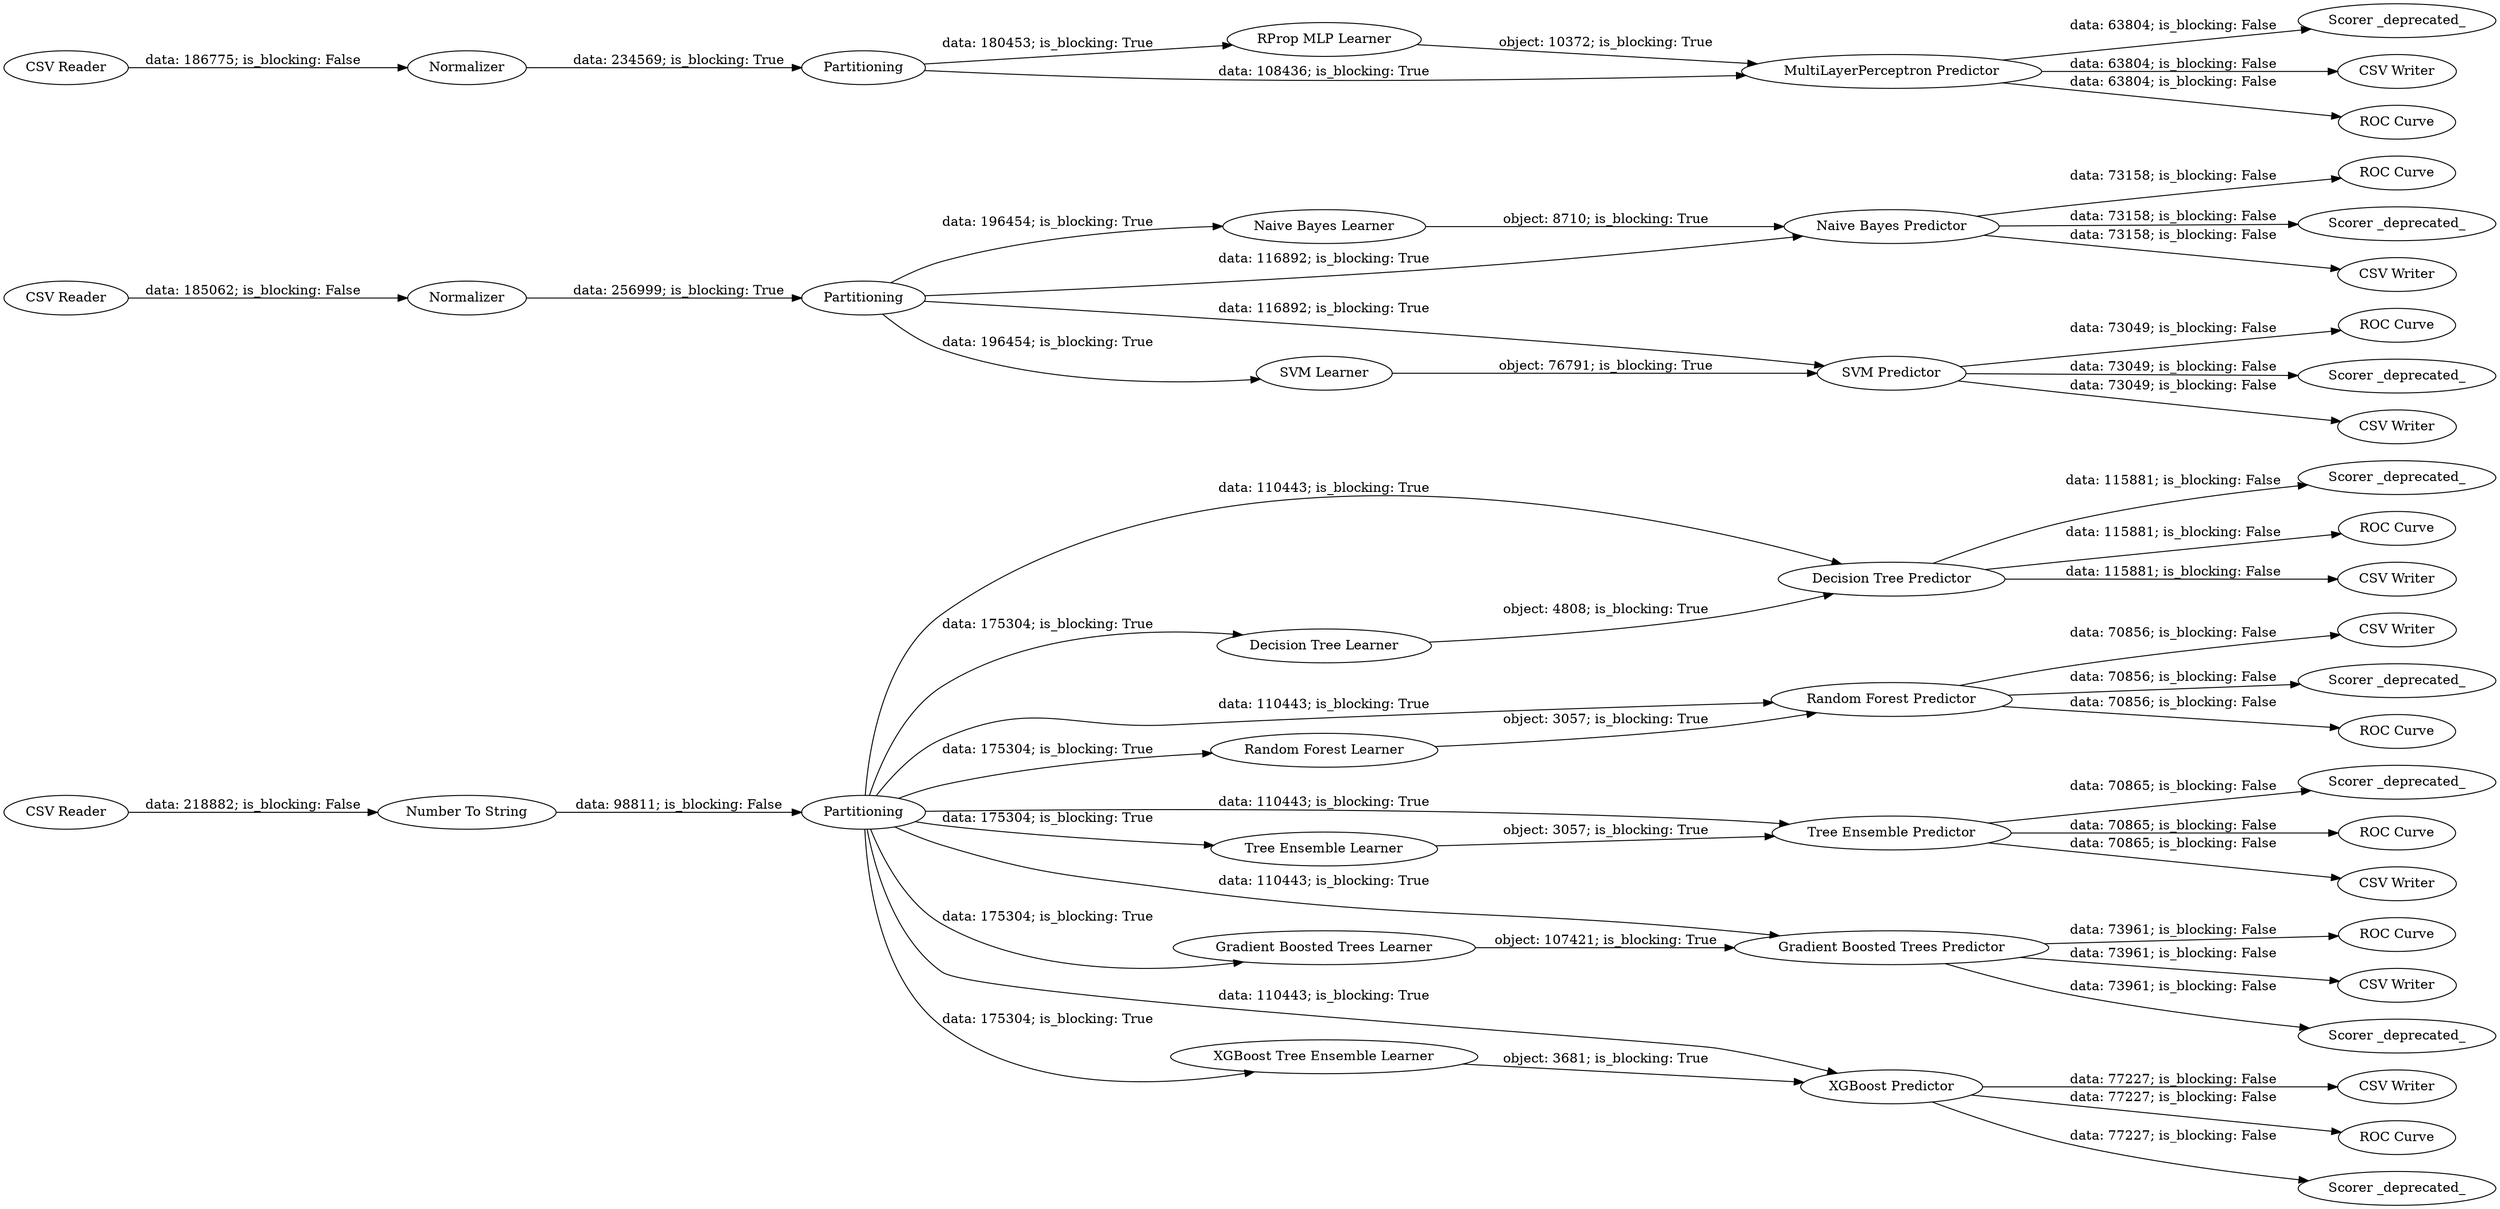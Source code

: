 digraph {
	"2822920014099594069_388" [label="ROC Curve"]
	"2822920014099594069_433" [label="Naive Bayes Learner"]
	"2822920014099594069_454" [label="ROC Curve"]
	"2822920014099594069_445" [label="ROC Curve"]
	"2822920014099594069_430" [label="Decision Tree Predictor"]
	"2822920014099594069_436" [label="Scorer _deprecated_"]
	"2822920014099594069_368" [label="Tree Ensemble Learner"]
	"2822920014099594069_392" [label="XGBoost Predictor"]
	"2822920014099594069_449" [label="CSV Reader"]
	"2822920014099594069_387" [label="Scorer _deprecated_"]
	"2822920014099594069_424" [label="CSV Writer"]
	"2822920014099594069_427" [label="RProp MLP Learner"]
	"2822920014099594069_366" [label="Random Forest Learner"]
	"2822920014099594069_383" [label="Gradient Boosted Trees Learner"]
	"2822920014099594069_446" [label="Scorer _deprecated_"]
	"2822920014099594069_440" [label="Scorer _deprecated_"]
	"2822920014099594069_451" [label="CSV Reader"]
	"2822920014099594069_410" [label="CSV Writer"]
	"2822920014099594069_450" [label=Normalizer]
	"2822920014099594069_386" [label="ROC Curve"]
	"2822920014099594069_426" [label="CSV Writer"]
	"2822920014099594069_453" [label="ROC Curve"]
	"2822920014099594069_431" [label="SVM Learner"]
	"2822920014099594069_432" [label="SVM Predictor"]
	"2822920014099594069_434" [label="Naive Bayes Predictor"]
	"2822920014099594069_444" [label="CSV Writer"]
	"2822920014099594069_384" [label="Scorer _deprecated_"]
	"2822920014099594069_437" [label="CSV Writer"]
	"2822920014099594069_367" [label="Random Forest Predictor"]
	"2822920014099594069_379" [label="CSV Reader"]
	"2822920014099594069_382" [label="Gradient Boosted Trees Predictor"]
	"2822920014099594069_429" [label="Decision Tree Learner"]
	"2822920014099594069_425" [label="CSV Writer"]
	"2822920014099594069_448" [label=Partitioning]
	"2822920014099594069_385" [label="ROC Curve"]
	"2822920014099594069_452" [label=Partitioning]
	"2822920014099594069_369" [label="Tree Ensemble Predictor"]
	"2822920014099594069_428" [label="MultiLayerPerceptron Predictor"]
	"2822920014099594069_380" [label="Number To String"]
	"2822920014099594069_438" [label="CSV Writer"]
	"2822920014099594069_393" [label="ROC Curve"]
	"2822920014099594069_390" [label="Scorer _deprecated_"]
	"2822920014099594069_443" [label="Scorer _deprecated_"]
	"2822920014099594069_389" [label="Scorer _deprecated_"]
	"2822920014099594069_447" [label=Normalizer]
	"2822920014099594069_435" [label="ROC Curve"]
	"2822920014099594069_370" [label="XGBoost Tree Ensemble Learner"]
	"2822920014099594069_441" [label="CSV Writer"]
	"2822920014099594069_381" [label=Partitioning]
	"2822920014099594069_431" -> "2822920014099594069_432" [label="object: 76791; is_blocking: True"]
	"2822920014099594069_452" -> "2822920014099594069_433" [label="data: 196454; is_blocking: True"]
	"2822920014099594069_428" -> "2822920014099594069_437" [label="data: 63804; is_blocking: False"]
	"2822920014099594069_450" -> "2822920014099594069_452" [label="data: 256999; is_blocking: True"]
	"2822920014099594069_369" -> "2822920014099594069_387" [label="data: 70865; is_blocking: False"]
	"2822920014099594069_428" -> "2822920014099594069_435" [label="data: 63804; is_blocking: False"]
	"2822920014099594069_381" -> "2822920014099594069_369" [label="data: 110443; is_blocking: True"]
	"2822920014099594069_381" -> "2822920014099594069_367" [label="data: 110443; is_blocking: True"]
	"2822920014099594069_367" -> "2822920014099594069_426" [label="data: 70856; is_blocking: False"]
	"2822920014099594069_381" -> "2822920014099594069_382" [label="data: 110443; is_blocking: True"]
	"2822920014099594069_381" -> "2822920014099594069_368" [label="data: 175304; is_blocking: True"]
	"2822920014099594069_434" -> "2822920014099594069_446" [label="data: 73158; is_blocking: False"]
	"2822920014099594069_379" -> "2822920014099594069_380" [label="data: 218882; is_blocking: False"]
	"2822920014099594069_370" -> "2822920014099594069_392" [label="object: 3681; is_blocking: True"]
	"2822920014099594069_382" -> "2822920014099594069_388" [label="data: 73961; is_blocking: False"]
	"2822920014099594069_429" -> "2822920014099594069_430" [label="object: 4808; is_blocking: True"]
	"2822920014099594069_366" -> "2822920014099594069_367" [label="object: 3057; is_blocking: True"]
	"2822920014099594069_430" -> "2822920014099594069_438" [label="data: 115881; is_blocking: False"]
	"2822920014099594069_432" -> "2822920014099594069_443" [label="data: 73049; is_blocking: False"]
	"2822920014099594069_452" -> "2822920014099594069_434" [label="data: 116892; is_blocking: True"]
	"2822920014099594069_430" -> "2822920014099594069_440" [label="data: 115881; is_blocking: False"]
	"2822920014099594069_434" -> "2822920014099594069_445" [label="data: 73158; is_blocking: False"]
	"2822920014099594069_392" -> "2822920014099594069_393" [label="data: 77227; is_blocking: False"]
	"2822920014099594069_392" -> "2822920014099594069_410" [label="data: 77227; is_blocking: False"]
	"2822920014099594069_369" -> "2822920014099594069_425" [label="data: 70865; is_blocking: False"]
	"2822920014099594069_448" -> "2822920014099594069_428" [label="data: 108436; is_blocking: True"]
	"2822920014099594069_452" -> "2822920014099594069_432" [label="data: 116892; is_blocking: True"]
	"2822920014099594069_383" -> "2822920014099594069_382" [label="object: 107421; is_blocking: True"]
	"2822920014099594069_381" -> "2822920014099594069_383" [label="data: 175304; is_blocking: True"]
	"2822920014099594069_367" -> "2822920014099594069_384" [label="data: 70856; is_blocking: False"]
	"2822920014099594069_381" -> "2822920014099594069_430" [label="data: 110443; is_blocking: True"]
	"2822920014099594069_432" -> "2822920014099594069_454" [label="data: 73049; is_blocking: False"]
	"2822920014099594069_448" -> "2822920014099594069_427" [label="data: 180453; is_blocking: True"]
	"2822920014099594069_369" -> "2822920014099594069_386" [label="data: 70865; is_blocking: False"]
	"2822920014099594069_451" -> "2822920014099594069_450" [label="data: 185062; is_blocking: False"]
	"2822920014099594069_368" -> "2822920014099594069_369" [label="object: 3057; is_blocking: True"]
	"2822920014099594069_381" -> "2822920014099594069_366" [label="data: 175304; is_blocking: True"]
	"2822920014099594069_427" -> "2822920014099594069_428" [label="object: 10372; is_blocking: True"]
	"2822920014099594069_392" -> "2822920014099594069_390" [label="data: 77227; is_blocking: False"]
	"2822920014099594069_449" -> "2822920014099594069_447" [label="data: 186775; is_blocking: False"]
	"2822920014099594069_452" -> "2822920014099594069_431" [label="data: 196454; is_blocking: True"]
	"2822920014099594069_434" -> "2822920014099594069_444" [label="data: 73158; is_blocking: False"]
	"2822920014099594069_367" -> "2822920014099594069_385" [label="data: 70856; is_blocking: False"]
	"2822920014099594069_381" -> "2822920014099594069_370" [label="data: 175304; is_blocking: True"]
	"2822920014099594069_381" -> "2822920014099594069_429" [label="data: 175304; is_blocking: True"]
	"2822920014099594069_382" -> "2822920014099594069_424" [label="data: 73961; is_blocking: False"]
	"2822920014099594069_380" -> "2822920014099594069_381" [label="data: 98811; is_blocking: False"]
	"2822920014099594069_382" -> "2822920014099594069_389" [label="data: 73961; is_blocking: False"]
	"2822920014099594069_428" -> "2822920014099594069_436" [label="data: 63804; is_blocking: False"]
	"2822920014099594069_381" -> "2822920014099594069_392" [label="data: 110443; is_blocking: True"]
	"2822920014099594069_447" -> "2822920014099594069_448" [label="data: 234569; is_blocking: True"]
	"2822920014099594069_430" -> "2822920014099594069_453" [label="data: 115881; is_blocking: False"]
	"2822920014099594069_432" -> "2822920014099594069_441" [label="data: 73049; is_blocking: False"]
	"2822920014099594069_433" -> "2822920014099594069_434" [label="object: 8710; is_blocking: True"]
	rankdir=LR
}
